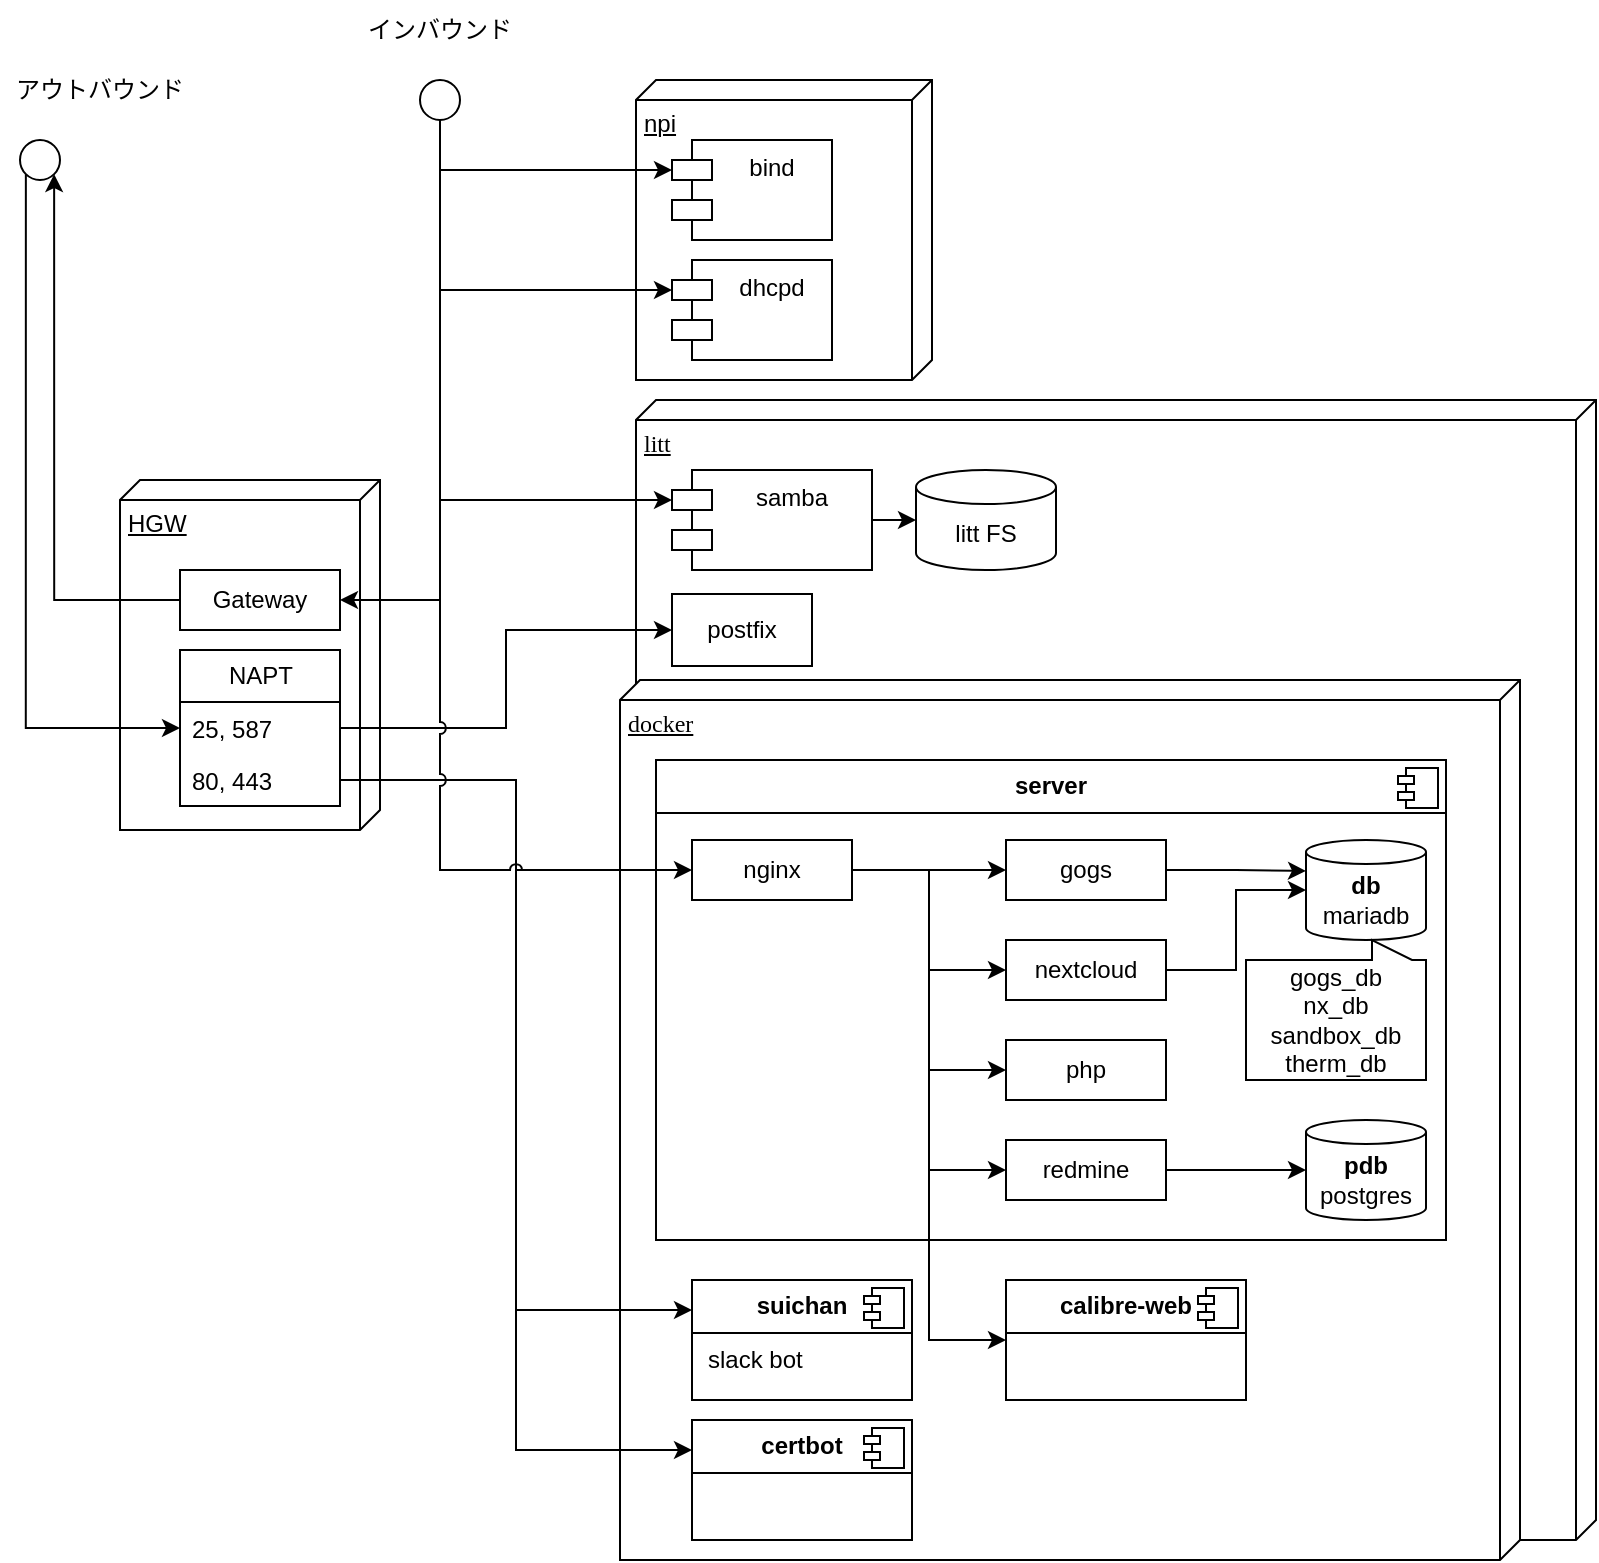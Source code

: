 <mxfile version="24.2.1" type="github" pages="2">
  <diagram name="present" id="5f0bae14-7c28-e335-631c-24af17079c00">
    <mxGraphModel dx="1678" dy="924" grid="1" gridSize="10" guides="1" tooltips="1" connect="1" arrows="1" fold="1" page="1" pageScale="1" pageWidth="1100" pageHeight="850" background="none" math="0" shadow="0">
      <root>
        <mxCell id="0" />
        <mxCell id="1" parent="0" />
        <mxCell id="Elvv_SEZkhkMHb5sNyzq-57" value="HGW" style="verticalAlign=top;align=left;spacingTop=8;spacingLeft=2;spacingRight=12;shape=cube;size=10;direction=south;fontStyle=4;html=1;whiteSpace=wrap;" vertex="1" parent="1">
          <mxGeometry x="80" y="250" width="130" height="175" as="geometry" />
        </mxCell>
        <mxCell id="39150e848f15840c-2" value="litt" style="verticalAlign=top;align=left;spacingTop=8;spacingLeft=2;spacingRight=12;shape=cube;size=10;direction=south;fontStyle=4;html=1;rounded=0;shadow=0;comic=0;labelBackgroundColor=none;strokeWidth=1;fontFamily=Verdana;fontSize=12" parent="1" vertex="1">
          <mxGeometry x="338" y="210" width="480" height="570" as="geometry" />
        </mxCell>
        <mxCell id="39150e848f15840c-3" value="docker" style="verticalAlign=top;align=left;spacingTop=8;spacingLeft=2;spacingRight=12;shape=cube;size=10;direction=south;fontStyle=4;html=1;rounded=0;shadow=0;comic=0;labelBackgroundColor=none;strokeWidth=1;fontFamily=Verdana;fontSize=12" parent="1" vertex="1">
          <mxGeometry x="330" y="350" width="450" height="440" as="geometry" />
        </mxCell>
        <mxCell id="Elvv_SEZkhkMHb5sNyzq-53" style="edgeStyle=orthogonalEdgeStyle;rounded=0;orthogonalLoop=1;jettySize=auto;html=1;exitX=1;exitY=0.5;exitDx=0;exitDy=0;entryX=0;entryY=0.25;entryDx=0;entryDy=0;" edge="1" parent="1" source="Elvv_SEZkhkMHb5sNyzq-60" target="Elvv_SEZkhkMHb5sNyzq-10">
          <mxGeometry relative="1" as="geometry">
            <mxPoint x="270" y="60" as="sourcePoint" />
          </mxGeometry>
        </mxCell>
        <mxCell id="Elvv_SEZkhkMHb5sNyzq-5" value="samba" style="shape=module;align=left;spacingLeft=20;align=center;verticalAlign=top;whiteSpace=wrap;html=1;" vertex="1" parent="1">
          <mxGeometry x="356" y="245" width="100" height="50" as="geometry" />
        </mxCell>
        <mxCell id="Elvv_SEZkhkMHb5sNyzq-10" value="&lt;p style=&quot;margin:0px;margin-top:6px;text-align:center;&quot;&gt;&lt;b&gt;suichan&lt;/b&gt;&lt;/p&gt;&lt;hr size=&quot;1&quot; style=&quot;border-style:solid;&quot;&gt;&lt;p style=&quot;margin:0px;margin-left:8px;&quot;&gt;slack bot&lt;/p&gt;" style="align=left;overflow=fill;html=1;dropTarget=0;whiteSpace=wrap;" vertex="1" parent="1">
          <mxGeometry x="366" y="650" width="110" height="60" as="geometry" />
        </mxCell>
        <mxCell id="Elvv_SEZkhkMHb5sNyzq-11" value="" style="shape=component;jettyWidth=8;jettyHeight=4;" vertex="1" parent="Elvv_SEZkhkMHb5sNyzq-10">
          <mxGeometry x="1" width="20" height="20" relative="1" as="geometry">
            <mxPoint x="-24" y="4" as="offset" />
          </mxGeometry>
        </mxCell>
        <mxCell id="Elvv_SEZkhkMHb5sNyzq-49" value="&lt;p style=&quot;margin:0px;margin-top:6px;text-align:center;&quot;&gt;&lt;b&gt;certbot&lt;/b&gt;&lt;/p&gt;&lt;hr size=&quot;1&quot; style=&quot;border-style:solid;&quot;&gt;&lt;p style=&quot;margin:0px;margin-left:8px;&quot;&gt;&lt;br&gt;&lt;/p&gt;" style="align=left;overflow=fill;html=1;dropTarget=0;whiteSpace=wrap;" vertex="1" parent="1">
          <mxGeometry x="366" y="720" width="110" height="60" as="geometry" />
        </mxCell>
        <mxCell id="Elvv_SEZkhkMHb5sNyzq-50" value="" style="shape=component;jettyWidth=8;jettyHeight=4;" vertex="1" parent="Elvv_SEZkhkMHb5sNyzq-49">
          <mxGeometry x="1" width="20" height="20" relative="1" as="geometry">
            <mxPoint x="-24" y="4" as="offset" />
          </mxGeometry>
        </mxCell>
        <mxCell id="Elvv_SEZkhkMHb5sNyzq-55" value="litt FS" style="shape=cylinder3;whiteSpace=wrap;html=1;boundedLbl=1;backgroundOutline=1;size=8.5;" vertex="1" parent="1">
          <mxGeometry x="478" y="245" width="70" height="50" as="geometry" />
        </mxCell>
        <mxCell id="Elvv_SEZkhkMHb5sNyzq-56" style="edgeStyle=orthogonalEdgeStyle;rounded=0;orthogonalLoop=1;jettySize=auto;html=1;exitX=1;exitY=0.5;exitDx=0;exitDy=0;entryX=0;entryY=0.5;entryDx=0;entryDy=0;entryPerimeter=0;" edge="1" parent="1" source="Elvv_SEZkhkMHb5sNyzq-5" target="Elvv_SEZkhkMHb5sNyzq-55">
          <mxGeometry relative="1" as="geometry" />
        </mxCell>
        <mxCell id="Elvv_SEZkhkMHb5sNyzq-59" value="NAPT" style="swimlane;fontStyle=0;childLayout=stackLayout;horizontal=1;startSize=26;fillColor=none;horizontalStack=0;resizeParent=1;resizeParentMax=0;resizeLast=0;collapsible=1;marginBottom=0;html=1;" vertex="1" parent="1">
          <mxGeometry x="110" y="335" width="80" height="78" as="geometry">
            <mxRectangle x="150" y="335" width="70" height="30" as="alternateBounds" />
          </mxGeometry>
        </mxCell>
        <mxCell id="Elvv_SEZkhkMHb5sNyzq-61" value="25, 587" style="text;strokeColor=none;fillColor=none;align=left;verticalAlign=top;spacingLeft=4;spacingRight=4;overflow=hidden;rotatable=0;points=[[0,0.5],[1,0.5]];portConstraint=eastwest;whiteSpace=wrap;html=1;" vertex="1" parent="Elvv_SEZkhkMHb5sNyzq-59">
          <mxGeometry y="26" width="80" height="26" as="geometry" />
        </mxCell>
        <mxCell id="Elvv_SEZkhkMHb5sNyzq-60" value="80, 443" style="text;strokeColor=none;fillColor=none;align=left;verticalAlign=top;spacingLeft=4;spacingRight=4;overflow=hidden;rotatable=0;points=[[0,0.5],[1,0.5]];portConstraint=eastwest;whiteSpace=wrap;html=1;" vertex="1" parent="Elvv_SEZkhkMHb5sNyzq-59">
          <mxGeometry y="52" width="80" height="26" as="geometry" />
        </mxCell>
        <mxCell id="Elvv_SEZkhkMHb5sNyzq-66" value="postfix" style="html=1;whiteSpace=wrap;" vertex="1" parent="1">
          <mxGeometry x="356" y="307" width="70" height="36" as="geometry" />
        </mxCell>
        <mxCell id="Elvv_SEZkhkMHb5sNyzq-67" style="edgeStyle=orthogonalEdgeStyle;rounded=0;orthogonalLoop=1;jettySize=auto;html=1;exitX=1;exitY=0.5;exitDx=0;exitDy=0;entryX=0;entryY=0.5;entryDx=0;entryDy=0;" edge="1" parent="1" source="Elvv_SEZkhkMHb5sNyzq-61" target="Elvv_SEZkhkMHb5sNyzq-66">
          <mxGeometry relative="1" as="geometry" />
        </mxCell>
        <mxCell id="Elvv_SEZkhkMHb5sNyzq-70" style="edgeStyle=orthogonalEdgeStyle;rounded=0;orthogonalLoop=1;jettySize=auto;html=1;entryX=0;entryY=0.5;entryDx=0;entryDy=0;exitX=0;exitY=1;exitDx=0;exitDy=0;" edge="1" parent="1" source="Elvv_SEZkhkMHb5sNyzq-69" target="Elvv_SEZkhkMHb5sNyzq-61">
          <mxGeometry relative="1" as="geometry">
            <mxPoint x="30" y="100" as="sourcePoint" />
          </mxGeometry>
        </mxCell>
        <mxCell id="Elvv_SEZkhkMHb5sNyzq-69" value="" style="ellipse;whiteSpace=wrap;html=1;aspect=fixed;" vertex="1" parent="1">
          <mxGeometry x="30" y="80" width="20" height="20" as="geometry" />
        </mxCell>
        <mxCell id="Elvv_SEZkhkMHb5sNyzq-71" value="npi" style="verticalAlign=top;align=left;spacingTop=8;spacingLeft=2;spacingRight=12;shape=cube;size=10;direction=south;fontStyle=4;html=1;whiteSpace=wrap;" vertex="1" parent="1">
          <mxGeometry x="338" y="50" width="148" height="150" as="geometry" />
        </mxCell>
        <mxCell id="Elvv_SEZkhkMHb5sNyzq-72" value="bind" style="shape=module;align=left;spacingLeft=20;align=center;verticalAlign=top;whiteSpace=wrap;html=1;" vertex="1" parent="1">
          <mxGeometry x="356" y="80" width="80" height="50" as="geometry" />
        </mxCell>
        <mxCell id="Elvv_SEZkhkMHb5sNyzq-73" value="dhcpd" style="shape=module;align=left;spacingLeft=20;align=center;verticalAlign=top;whiteSpace=wrap;html=1;" vertex="1" parent="1">
          <mxGeometry x="356" y="140" width="80" height="50" as="geometry" />
        </mxCell>
        <mxCell id="Elvv_SEZkhkMHb5sNyzq-76" value="アウトバウンド" style="text;html=1;align=center;verticalAlign=middle;whiteSpace=wrap;rounded=0;" vertex="1" parent="1">
          <mxGeometry x="20" y="40" width="100" height="30" as="geometry" />
        </mxCell>
        <mxCell id="Elvv_SEZkhkMHb5sNyzq-77" value="インバウンド" style="text;html=1;align=center;verticalAlign=middle;whiteSpace=wrap;rounded=0;" vertex="1" parent="1">
          <mxGeometry x="190" y="10" width="100" height="30" as="geometry" />
        </mxCell>
        <mxCell id="Elvv_SEZkhkMHb5sNyzq-89" style="edgeStyle=orthogonalEdgeStyle;rounded=0;orthogonalLoop=1;jettySize=auto;html=1;exitX=0.5;exitY=1;exitDx=0;exitDy=0;entryX=0;entryY=0.5;entryDx=0;entryDy=0;jumpStyle=arc;" edge="1" parent="1" source="Elvv_SEZkhkMHb5sNyzq-78" target="Elvv_SEZkhkMHb5sNyzq-19">
          <mxGeometry relative="1" as="geometry" />
        </mxCell>
        <mxCell id="Elvv_SEZkhkMHb5sNyzq-91" style="edgeStyle=orthogonalEdgeStyle;rounded=0;orthogonalLoop=1;jettySize=auto;html=1;exitX=0.5;exitY=1;exitDx=0;exitDy=0;entryX=1;entryY=0.5;entryDx=0;entryDy=0;" edge="1" parent="1" source="Elvv_SEZkhkMHb5sNyzq-78" target="Elvv_SEZkhkMHb5sNyzq-90">
          <mxGeometry relative="1" as="geometry" />
        </mxCell>
        <mxCell id="Elvv_SEZkhkMHb5sNyzq-78" value="" style="ellipse;whiteSpace=wrap;html=1;aspect=fixed;" vertex="1" parent="1">
          <mxGeometry x="230" y="50" width="20" height="20" as="geometry" />
        </mxCell>
        <mxCell id="Elvv_SEZkhkMHb5sNyzq-79" style="edgeStyle=orthogonalEdgeStyle;rounded=0;orthogonalLoop=1;jettySize=auto;html=1;exitX=0.5;exitY=1;exitDx=0;exitDy=0;entryX=0;entryY=0;entryDx=0;entryDy=15;entryPerimeter=0;" edge="1" parent="1" source="Elvv_SEZkhkMHb5sNyzq-78" target="Elvv_SEZkhkMHb5sNyzq-72">
          <mxGeometry relative="1" as="geometry" />
        </mxCell>
        <mxCell id="Elvv_SEZkhkMHb5sNyzq-80" style="edgeStyle=orthogonalEdgeStyle;rounded=0;orthogonalLoop=1;jettySize=auto;html=1;exitX=0.5;exitY=1;exitDx=0;exitDy=0;entryX=0;entryY=0;entryDx=0;entryDy=15;entryPerimeter=0;" edge="1" parent="1" source="Elvv_SEZkhkMHb5sNyzq-78" target="Elvv_SEZkhkMHb5sNyzq-73">
          <mxGeometry relative="1" as="geometry" />
        </mxCell>
        <mxCell id="Elvv_SEZkhkMHb5sNyzq-86" style="edgeStyle=orthogonalEdgeStyle;rounded=0;orthogonalLoop=1;jettySize=auto;html=1;exitX=0.5;exitY=1;exitDx=0;exitDy=0;entryX=0;entryY=0;entryDx=0;entryDy=15;entryPerimeter=0;" edge="1" parent="1" source="Elvv_SEZkhkMHb5sNyzq-78" target="Elvv_SEZkhkMHb5sNyzq-5">
          <mxGeometry relative="1" as="geometry" />
        </mxCell>
        <mxCell id="Elvv_SEZkhkMHb5sNyzq-34" value="&lt;p style=&quot;margin:0px;margin-top:6px;text-align:center;&quot;&gt;&lt;b&gt;server&lt;/b&gt;&lt;/p&gt;&lt;hr size=&quot;1&quot; style=&quot;border-style:solid;&quot;&gt;&lt;p style=&quot;margin:0px;margin-left:8px;&quot;&gt;&lt;br&gt;&lt;/p&gt;" style="align=left;overflow=fill;html=1;dropTarget=0;whiteSpace=wrap;container=1;recursiveResize=0;" vertex="1" parent="1">
          <mxGeometry x="348" y="390" width="395" height="240" as="geometry" />
        </mxCell>
        <mxCell id="Elvv_SEZkhkMHb5sNyzq-35" value="" style="shape=component;jettyWidth=8;jettyHeight=4;" vertex="1" parent="Elvv_SEZkhkMHb5sNyzq-34">
          <mxGeometry x="1" width="20" height="20" relative="1" as="geometry">
            <mxPoint x="-24" y="4" as="offset" />
          </mxGeometry>
        </mxCell>
        <mxCell id="Elvv_SEZkhkMHb5sNyzq-15" value="&lt;b&gt;db&lt;/b&gt;&lt;div&gt;mariadb&lt;/div&gt;" style="shape=cylinder3;whiteSpace=wrap;html=1;boundedLbl=1;backgroundOutline=1;size=6;" vertex="1" parent="1">
          <mxGeometry x="673" y="430" width="60" height="50" as="geometry" />
        </mxCell>
        <mxCell id="Elvv_SEZkhkMHb5sNyzq-17" value="&lt;b&gt;pdb&lt;/b&gt;&lt;div&gt;postgres&lt;/div&gt;" style="shape=cylinder3;whiteSpace=wrap;html=1;boundedLbl=1;backgroundOutline=1;size=6;" vertex="1" parent="1">
          <mxGeometry x="673" y="570" width="60" height="50" as="geometry" />
        </mxCell>
        <mxCell id="Elvv_SEZkhkMHb5sNyzq-26" style="edgeStyle=orthogonalEdgeStyle;rounded=0;orthogonalLoop=1;jettySize=auto;html=1;exitX=1;exitY=0.5;exitDx=0;exitDy=0;entryX=0;entryY=0.5;entryDx=0;entryDy=0;" edge="1" parent="1" source="Elvv_SEZkhkMHb5sNyzq-19" target="Elvv_SEZkhkMHb5sNyzq-20">
          <mxGeometry relative="1" as="geometry" />
        </mxCell>
        <mxCell id="Elvv_SEZkhkMHb5sNyzq-27" style="edgeStyle=orthogonalEdgeStyle;rounded=0;orthogonalLoop=1;jettySize=auto;html=1;exitX=1;exitY=0.5;exitDx=0;exitDy=0;entryX=0;entryY=0.5;entryDx=0;entryDy=0;" edge="1" parent="1" source="Elvv_SEZkhkMHb5sNyzq-19" target="Elvv_SEZkhkMHb5sNyzq-23">
          <mxGeometry relative="1" as="geometry" />
        </mxCell>
        <mxCell id="Elvv_SEZkhkMHb5sNyzq-31" style="edgeStyle=orthogonalEdgeStyle;rounded=0;orthogonalLoop=1;jettySize=auto;html=1;exitX=1;exitY=0.5;exitDx=0;exitDy=0;entryX=0;entryY=0.5;entryDx=0;entryDy=0;" edge="1" parent="1" source="Elvv_SEZkhkMHb5sNyzq-19" target="Elvv_SEZkhkMHb5sNyzq-28">
          <mxGeometry relative="1" as="geometry" />
        </mxCell>
        <mxCell id="Elvv_SEZkhkMHb5sNyzq-32" style="edgeStyle=orthogonalEdgeStyle;rounded=0;orthogonalLoop=1;jettySize=auto;html=1;exitX=1;exitY=0.5;exitDx=0;exitDy=0;entryX=0;entryY=0.5;entryDx=0;entryDy=0;" edge="1" parent="1" source="Elvv_SEZkhkMHb5sNyzq-19" target="Elvv_SEZkhkMHb5sNyzq-29">
          <mxGeometry relative="1" as="geometry" />
        </mxCell>
        <mxCell id="Elvv_SEZkhkMHb5sNyzq-19" value="nginx" style="html=1;whiteSpace=wrap;" vertex="1" parent="1">
          <mxGeometry x="366" y="430" width="80" height="30" as="geometry" />
        </mxCell>
        <mxCell id="Elvv_SEZkhkMHb5sNyzq-22" style="edgeStyle=orthogonalEdgeStyle;rounded=0;orthogonalLoop=1;jettySize=auto;html=1;exitX=1;exitY=0.5;exitDx=0;exitDy=0;entryX=0;entryY=0;entryDx=0;entryDy=15.5;entryPerimeter=0;" edge="1" parent="1" source="Elvv_SEZkhkMHb5sNyzq-20" target="Elvv_SEZkhkMHb5sNyzq-15">
          <mxGeometry relative="1" as="geometry" />
        </mxCell>
        <mxCell id="Elvv_SEZkhkMHb5sNyzq-24" style="edgeStyle=orthogonalEdgeStyle;rounded=0;orthogonalLoop=1;jettySize=auto;html=1;exitX=1;exitY=0.5;exitDx=0;exitDy=0;entryX=0;entryY=0.5;entryDx=0;entryDy=0;entryPerimeter=0;" edge="1" parent="1" source="Elvv_SEZkhkMHb5sNyzq-23" target="Elvv_SEZkhkMHb5sNyzq-15">
          <mxGeometry relative="1" as="geometry" />
        </mxCell>
        <mxCell id="Elvv_SEZkhkMHb5sNyzq-25" value="&lt;span style=&quot;text-wrap: nowrap;&quot;&gt;gogs_db&lt;/span&gt;&lt;div style=&quot;text-wrap: nowrap;&quot;&gt;nx_db&lt;/div&gt;&lt;div style=&quot;text-wrap: nowrap;&quot;&gt;sandbox_db&lt;/div&gt;&lt;div style=&quot;text-wrap: nowrap;&quot;&gt;therm_db&lt;/div&gt;" style="shape=callout;whiteSpace=wrap;html=1;perimeter=calloutPerimeter;position2=0.7;size=10;position=0.7;base=20;rotation=0;container=0;flipV=1;" vertex="1" parent="1">
          <mxGeometry x="643" y="480" width="90" height="70" as="geometry" />
        </mxCell>
        <mxCell id="Elvv_SEZkhkMHb5sNyzq-30" style="edgeStyle=orthogonalEdgeStyle;rounded=0;orthogonalLoop=1;jettySize=auto;html=1;exitX=1;exitY=0.5;exitDx=0;exitDy=0;entryX=0;entryY=0.5;entryDx=0;entryDy=0;entryPerimeter=0;" edge="1" parent="1" source="Elvv_SEZkhkMHb5sNyzq-29" target="Elvv_SEZkhkMHb5sNyzq-17">
          <mxGeometry relative="1" as="geometry" />
        </mxCell>
        <mxCell id="Elvv_SEZkhkMHb5sNyzq-20" value="gogs" style="html=1;whiteSpace=wrap;" vertex="1" parent="1">
          <mxGeometry x="523" y="430" width="80" height="30" as="geometry" />
        </mxCell>
        <mxCell id="Elvv_SEZkhkMHb5sNyzq-23" value="nextcloud" style="html=1;whiteSpace=wrap;" vertex="1" parent="1">
          <mxGeometry x="523" y="480" width="80" height="30" as="geometry" />
        </mxCell>
        <mxCell id="Elvv_SEZkhkMHb5sNyzq-28" value="php" style="html=1;whiteSpace=wrap;" vertex="1" parent="1">
          <mxGeometry x="523" y="530" width="80" height="30" as="geometry" />
        </mxCell>
        <mxCell id="Elvv_SEZkhkMHb5sNyzq-29" value="redmine" style="html=1;whiteSpace=wrap;" vertex="1" parent="1">
          <mxGeometry x="523" y="580" width="80" height="30" as="geometry" />
        </mxCell>
        <mxCell id="Elvv_SEZkhkMHb5sNyzq-46" value="&lt;p style=&quot;margin:0px;margin-top:6px;text-align:center;&quot;&gt;&lt;b&gt;calibre-web&lt;/b&gt;&lt;/p&gt;&lt;hr size=&quot;1&quot; style=&quot;border-style:solid;&quot;&gt;&lt;p style=&quot;margin:0px;margin-left:8px;&quot;&gt;&lt;br&gt;&lt;/p&gt;" style="align=left;overflow=fill;html=1;dropTarget=0;whiteSpace=wrap;" vertex="1" parent="1">
          <mxGeometry x="523" y="650" width="120" height="60" as="geometry" />
        </mxCell>
        <mxCell id="Elvv_SEZkhkMHb5sNyzq-47" value="" style="shape=component;jettyWidth=8;jettyHeight=4;" vertex="1" parent="Elvv_SEZkhkMHb5sNyzq-46">
          <mxGeometry x="1" width="20" height="20" relative="1" as="geometry">
            <mxPoint x="-24" y="4" as="offset" />
          </mxGeometry>
        </mxCell>
        <mxCell id="Elvv_SEZkhkMHb5sNyzq-48" style="edgeStyle=orthogonalEdgeStyle;rounded=0;orthogonalLoop=1;jettySize=auto;html=1;exitX=1;exitY=0.5;exitDx=0;exitDy=0;entryX=0;entryY=0.5;entryDx=0;entryDy=0;" edge="1" parent="1" source="Elvv_SEZkhkMHb5sNyzq-19" target="Elvv_SEZkhkMHb5sNyzq-46">
          <mxGeometry relative="1" as="geometry" />
        </mxCell>
        <mxCell id="Elvv_SEZkhkMHb5sNyzq-87" style="edgeStyle=orthogonalEdgeStyle;rounded=0;orthogonalLoop=1;jettySize=auto;html=1;exitX=1;exitY=0.5;exitDx=0;exitDy=0;entryX=0;entryY=0.5;entryDx=0;entryDy=0;" edge="1" parent="1" source="Elvv_SEZkhkMHb5sNyzq-60" target="Elvv_SEZkhkMHb5sNyzq-19">
          <mxGeometry relative="1" as="geometry" />
        </mxCell>
        <mxCell id="Elvv_SEZkhkMHb5sNyzq-88" style="edgeStyle=orthogonalEdgeStyle;rounded=0;orthogonalLoop=1;jettySize=auto;html=1;exitX=1;exitY=0.5;exitDx=0;exitDy=0;entryX=0;entryY=0.25;entryDx=0;entryDy=0;" edge="1" parent="1" source="Elvv_SEZkhkMHb5sNyzq-60" target="Elvv_SEZkhkMHb5sNyzq-49">
          <mxGeometry relative="1" as="geometry" />
        </mxCell>
        <mxCell id="Elvv_SEZkhkMHb5sNyzq-93" style="edgeStyle=orthogonalEdgeStyle;rounded=0;orthogonalLoop=1;jettySize=auto;html=1;exitX=0;exitY=0.5;exitDx=0;exitDy=0;entryX=1;entryY=1;entryDx=0;entryDy=0;" edge="1" parent="1" source="Elvv_SEZkhkMHb5sNyzq-90" target="Elvv_SEZkhkMHb5sNyzq-69">
          <mxGeometry relative="1" as="geometry" />
        </mxCell>
        <mxCell id="Elvv_SEZkhkMHb5sNyzq-90" value="Gateway" style="html=1;whiteSpace=wrap;" vertex="1" parent="1">
          <mxGeometry x="110" y="295" width="80" height="30" as="geometry" />
        </mxCell>
      </root>
    </mxGraphModel>
  </diagram>
  <diagram name="wip" id="EKb17ch_3wF2m9Z0yILm">
    <mxGraphModel dx="1426" dy="785" grid="1" gridSize="10" guides="1" tooltips="1" connect="1" arrows="1" fold="1" page="1" pageScale="1" pageWidth="1100" pageHeight="850" background="none" math="0" shadow="0">
      <root>
        <mxCell id="rSMPZXpdxrBgFNrbnt9a-0" />
        <mxCell id="rSMPZXpdxrBgFNrbnt9a-1" parent="rSMPZXpdxrBgFNrbnt9a-0" />
        <mxCell id="rSMPZXpdxrBgFNrbnt9a-2" value="HGW" style="verticalAlign=top;align=left;spacingTop=8;spacingLeft=2;spacingRight=12;shape=cube;size=10;direction=south;fontStyle=4;html=1;whiteSpace=wrap;" vertex="1" parent="rSMPZXpdxrBgFNrbnt9a-1">
          <mxGeometry x="80" y="250" width="130" height="175" as="geometry" />
        </mxCell>
        <mxCell id="rSMPZXpdxrBgFNrbnt9a-3" value="litt" style="verticalAlign=top;align=left;spacingTop=8;spacingLeft=2;spacingRight=12;shape=cube;size=10;direction=south;fontStyle=4;html=1;rounded=0;shadow=0;comic=0;labelBackgroundColor=none;strokeWidth=1;fontFamily=Verdana;fontSize=12" vertex="1" parent="rSMPZXpdxrBgFNrbnt9a-1">
          <mxGeometry x="338" y="210" width="480" height="570" as="geometry" />
        </mxCell>
        <mxCell id="rSMPZXpdxrBgFNrbnt9a-4" value="docker" style="verticalAlign=top;align=left;spacingTop=8;spacingLeft=2;spacingRight=12;shape=cube;size=10;direction=south;fontStyle=4;html=1;rounded=0;shadow=0;comic=0;labelBackgroundColor=none;strokeWidth=1;fontFamily=Verdana;fontSize=12" vertex="1" parent="rSMPZXpdxrBgFNrbnt9a-1">
          <mxGeometry x="330" y="350" width="450" height="440" as="geometry" />
        </mxCell>
        <mxCell id="rSMPZXpdxrBgFNrbnt9a-5" style="edgeStyle=orthogonalEdgeStyle;rounded=0;orthogonalLoop=1;jettySize=auto;html=1;exitX=1;exitY=0.5;exitDx=0;exitDy=0;entryX=0;entryY=0.25;entryDx=0;entryDy=0;" edge="1" parent="rSMPZXpdxrBgFNrbnt9a-1" source="rSMPZXpdxrBgFNrbnt9a-15" target="rSMPZXpdxrBgFNrbnt9a-7">
          <mxGeometry relative="1" as="geometry">
            <mxPoint x="270" y="60" as="sourcePoint" />
          </mxGeometry>
        </mxCell>
        <mxCell id="rSMPZXpdxrBgFNrbnt9a-6" value="samba" style="shape=module;align=left;spacingLeft=20;align=center;verticalAlign=top;whiteSpace=wrap;html=1;" vertex="1" parent="rSMPZXpdxrBgFNrbnt9a-1">
          <mxGeometry x="356" y="245" width="100" height="50" as="geometry" />
        </mxCell>
        <mxCell id="rSMPZXpdxrBgFNrbnt9a-7" value="&lt;p style=&quot;margin:0px;margin-top:6px;text-align:center;&quot;&gt;&lt;b&gt;suichan&lt;/b&gt;&lt;/p&gt;&lt;hr size=&quot;1&quot; style=&quot;border-style:solid;&quot;&gt;&lt;p style=&quot;margin:0px;margin-left:8px;&quot;&gt;slack bot&lt;/p&gt;" style="align=left;overflow=fill;html=1;dropTarget=0;whiteSpace=wrap;" vertex="1" parent="rSMPZXpdxrBgFNrbnt9a-1">
          <mxGeometry x="366" y="650" width="110" height="60" as="geometry" />
        </mxCell>
        <mxCell id="rSMPZXpdxrBgFNrbnt9a-8" value="" style="shape=component;jettyWidth=8;jettyHeight=4;" vertex="1" parent="rSMPZXpdxrBgFNrbnt9a-7">
          <mxGeometry x="1" width="20" height="20" relative="1" as="geometry">
            <mxPoint x="-24" y="4" as="offset" />
          </mxGeometry>
        </mxCell>
        <mxCell id="rSMPZXpdxrBgFNrbnt9a-9" value="&lt;p style=&quot;margin:0px;margin-top:6px;text-align:center;&quot;&gt;&lt;b&gt;certbot&lt;/b&gt;&lt;/p&gt;&lt;hr size=&quot;1&quot; style=&quot;border-style:solid;&quot;&gt;&lt;p style=&quot;margin:0px;margin-left:8px;&quot;&gt;&lt;br&gt;&lt;/p&gt;" style="align=left;overflow=fill;html=1;dropTarget=0;whiteSpace=wrap;" vertex="1" parent="rSMPZXpdxrBgFNrbnt9a-1">
          <mxGeometry x="366" y="720" width="110" height="60" as="geometry" />
        </mxCell>
        <mxCell id="rSMPZXpdxrBgFNrbnt9a-10" value="" style="shape=component;jettyWidth=8;jettyHeight=4;" vertex="1" parent="rSMPZXpdxrBgFNrbnt9a-9">
          <mxGeometry x="1" width="20" height="20" relative="1" as="geometry">
            <mxPoint x="-24" y="4" as="offset" />
          </mxGeometry>
        </mxCell>
        <mxCell id="rSMPZXpdxrBgFNrbnt9a-11" value="litt FS" style="shape=cylinder3;whiteSpace=wrap;html=1;boundedLbl=1;backgroundOutline=1;size=8.5;" vertex="1" parent="rSMPZXpdxrBgFNrbnt9a-1">
          <mxGeometry x="478" y="245" width="70" height="50" as="geometry" />
        </mxCell>
        <mxCell id="rSMPZXpdxrBgFNrbnt9a-12" style="edgeStyle=orthogonalEdgeStyle;rounded=0;orthogonalLoop=1;jettySize=auto;html=1;exitX=1;exitY=0.5;exitDx=0;exitDy=0;entryX=0;entryY=0.5;entryDx=0;entryDy=0;entryPerimeter=0;" edge="1" parent="rSMPZXpdxrBgFNrbnt9a-1" source="rSMPZXpdxrBgFNrbnt9a-6" target="rSMPZXpdxrBgFNrbnt9a-11">
          <mxGeometry relative="1" as="geometry" />
        </mxCell>
        <mxCell id="rSMPZXpdxrBgFNrbnt9a-13" value="NAPT" style="swimlane;fontStyle=0;childLayout=stackLayout;horizontal=1;startSize=26;fillColor=none;horizontalStack=0;resizeParent=1;resizeParentMax=0;resizeLast=0;collapsible=1;marginBottom=0;html=1;" vertex="1" parent="rSMPZXpdxrBgFNrbnt9a-1">
          <mxGeometry x="110" y="335" width="80" height="78" as="geometry">
            <mxRectangle x="150" y="335" width="70" height="30" as="alternateBounds" />
          </mxGeometry>
        </mxCell>
        <mxCell id="rSMPZXpdxrBgFNrbnt9a-14" value="25, 587" style="text;strokeColor=none;fillColor=none;align=left;verticalAlign=top;spacingLeft=4;spacingRight=4;overflow=hidden;rotatable=0;points=[[0,0.5],[1,0.5]];portConstraint=eastwest;whiteSpace=wrap;html=1;" vertex="1" parent="rSMPZXpdxrBgFNrbnt9a-13">
          <mxGeometry y="26" width="80" height="26" as="geometry" />
        </mxCell>
        <mxCell id="rSMPZXpdxrBgFNrbnt9a-15" value="80, 443" style="text;strokeColor=none;fillColor=none;align=left;verticalAlign=top;spacingLeft=4;spacingRight=4;overflow=hidden;rotatable=0;points=[[0,0.5],[1,0.5]];portConstraint=eastwest;whiteSpace=wrap;html=1;" vertex="1" parent="rSMPZXpdxrBgFNrbnt9a-13">
          <mxGeometry y="52" width="80" height="26" as="geometry" />
        </mxCell>
        <mxCell id="rSMPZXpdxrBgFNrbnt9a-16" value="postfix" style="html=1;whiteSpace=wrap;" vertex="1" parent="rSMPZXpdxrBgFNrbnt9a-1">
          <mxGeometry x="356" y="307" width="70" height="36" as="geometry" />
        </mxCell>
        <mxCell id="rSMPZXpdxrBgFNrbnt9a-17" style="edgeStyle=orthogonalEdgeStyle;rounded=0;orthogonalLoop=1;jettySize=auto;html=1;exitX=1;exitY=0.5;exitDx=0;exitDy=0;entryX=0;entryY=0.5;entryDx=0;entryDy=0;" edge="1" parent="rSMPZXpdxrBgFNrbnt9a-1" source="rSMPZXpdxrBgFNrbnt9a-14" target="rSMPZXpdxrBgFNrbnt9a-16">
          <mxGeometry relative="1" as="geometry" />
        </mxCell>
        <mxCell id="rSMPZXpdxrBgFNrbnt9a-18" style="edgeStyle=orthogonalEdgeStyle;rounded=0;orthogonalLoop=1;jettySize=auto;html=1;entryX=0;entryY=0.5;entryDx=0;entryDy=0;exitX=0;exitY=1;exitDx=0;exitDy=0;" edge="1" parent="rSMPZXpdxrBgFNrbnt9a-1" source="rSMPZXpdxrBgFNrbnt9a-19" target="rSMPZXpdxrBgFNrbnt9a-14">
          <mxGeometry relative="1" as="geometry">
            <mxPoint x="30" y="100" as="sourcePoint" />
          </mxGeometry>
        </mxCell>
        <mxCell id="rSMPZXpdxrBgFNrbnt9a-19" value="" style="ellipse;whiteSpace=wrap;html=1;aspect=fixed;" vertex="1" parent="rSMPZXpdxrBgFNrbnt9a-1">
          <mxGeometry x="30" y="80" width="20" height="20" as="geometry" />
        </mxCell>
        <mxCell id="rSMPZXpdxrBgFNrbnt9a-20" value="npi" style="verticalAlign=top;align=left;spacingTop=8;spacingLeft=2;spacingRight=12;shape=cube;size=10;direction=south;fontStyle=4;html=1;whiteSpace=wrap;" vertex="1" parent="rSMPZXpdxrBgFNrbnt9a-1">
          <mxGeometry x="338" y="50" width="148" height="150" as="geometry" />
        </mxCell>
        <mxCell id="rSMPZXpdxrBgFNrbnt9a-21" value="bind" style="shape=module;align=left;spacingLeft=20;align=center;verticalAlign=top;whiteSpace=wrap;html=1;" vertex="1" parent="rSMPZXpdxrBgFNrbnt9a-1">
          <mxGeometry x="356" y="80" width="80" height="50" as="geometry" />
        </mxCell>
        <mxCell id="rSMPZXpdxrBgFNrbnt9a-22" value="dhcpd" style="shape=module;align=left;spacingLeft=20;align=center;verticalAlign=top;whiteSpace=wrap;html=1;" vertex="1" parent="rSMPZXpdxrBgFNrbnt9a-1">
          <mxGeometry x="356" y="140" width="80" height="50" as="geometry" />
        </mxCell>
        <mxCell id="rSMPZXpdxrBgFNrbnt9a-23" value="アウトバウンド" style="text;html=1;align=center;verticalAlign=middle;whiteSpace=wrap;rounded=0;" vertex="1" parent="rSMPZXpdxrBgFNrbnt9a-1">
          <mxGeometry x="20" y="40" width="100" height="30" as="geometry" />
        </mxCell>
        <mxCell id="rSMPZXpdxrBgFNrbnt9a-24" value="インバウンド" style="text;html=1;align=center;verticalAlign=middle;whiteSpace=wrap;rounded=0;" vertex="1" parent="rSMPZXpdxrBgFNrbnt9a-1">
          <mxGeometry x="190" y="10" width="100" height="30" as="geometry" />
        </mxCell>
        <mxCell id="rSMPZXpdxrBgFNrbnt9a-25" style="edgeStyle=orthogonalEdgeStyle;rounded=0;orthogonalLoop=1;jettySize=auto;html=1;exitX=0.5;exitY=1;exitDx=0;exitDy=0;entryX=0;entryY=0.5;entryDx=0;entryDy=0;jumpStyle=arc;" edge="1" parent="rSMPZXpdxrBgFNrbnt9a-1" source="rSMPZXpdxrBgFNrbnt9a-27" target="rSMPZXpdxrBgFNrbnt9a-39">
          <mxGeometry relative="1" as="geometry" />
        </mxCell>
        <mxCell id="rSMPZXpdxrBgFNrbnt9a-26" style="edgeStyle=orthogonalEdgeStyle;rounded=0;orthogonalLoop=1;jettySize=auto;html=1;exitX=0.5;exitY=1;exitDx=0;exitDy=0;entryX=1;entryY=0.5;entryDx=0;entryDy=0;" edge="1" parent="rSMPZXpdxrBgFNrbnt9a-1" source="rSMPZXpdxrBgFNrbnt9a-27" target="rSMPZXpdxrBgFNrbnt9a-54">
          <mxGeometry relative="1" as="geometry" />
        </mxCell>
        <mxCell id="rSMPZXpdxrBgFNrbnt9a-27" value="" style="ellipse;whiteSpace=wrap;html=1;aspect=fixed;" vertex="1" parent="rSMPZXpdxrBgFNrbnt9a-1">
          <mxGeometry x="230" y="50" width="20" height="20" as="geometry" />
        </mxCell>
        <mxCell id="rSMPZXpdxrBgFNrbnt9a-28" style="edgeStyle=orthogonalEdgeStyle;rounded=0;orthogonalLoop=1;jettySize=auto;html=1;exitX=0.5;exitY=1;exitDx=0;exitDy=0;entryX=0;entryY=0;entryDx=0;entryDy=15;entryPerimeter=0;" edge="1" parent="rSMPZXpdxrBgFNrbnt9a-1" source="rSMPZXpdxrBgFNrbnt9a-27" target="rSMPZXpdxrBgFNrbnt9a-21">
          <mxGeometry relative="1" as="geometry" />
        </mxCell>
        <mxCell id="rSMPZXpdxrBgFNrbnt9a-29" style="edgeStyle=orthogonalEdgeStyle;rounded=0;orthogonalLoop=1;jettySize=auto;html=1;exitX=0.5;exitY=1;exitDx=0;exitDy=0;entryX=0;entryY=0;entryDx=0;entryDy=15;entryPerimeter=0;" edge="1" parent="rSMPZXpdxrBgFNrbnt9a-1" source="rSMPZXpdxrBgFNrbnt9a-27" target="rSMPZXpdxrBgFNrbnt9a-22">
          <mxGeometry relative="1" as="geometry" />
        </mxCell>
        <mxCell id="rSMPZXpdxrBgFNrbnt9a-30" style="edgeStyle=orthogonalEdgeStyle;rounded=0;orthogonalLoop=1;jettySize=auto;html=1;exitX=0.5;exitY=1;exitDx=0;exitDy=0;entryX=0;entryY=0;entryDx=0;entryDy=15;entryPerimeter=0;" edge="1" parent="rSMPZXpdxrBgFNrbnt9a-1" source="rSMPZXpdxrBgFNrbnt9a-27" target="rSMPZXpdxrBgFNrbnt9a-6">
          <mxGeometry relative="1" as="geometry" />
        </mxCell>
        <mxCell id="rSMPZXpdxrBgFNrbnt9a-31" value="&lt;p style=&quot;margin:0px;margin-top:6px;text-align:center;&quot;&gt;&lt;b&gt;server&lt;/b&gt;&lt;/p&gt;&lt;hr size=&quot;1&quot; style=&quot;border-style:solid;&quot;&gt;&lt;p style=&quot;margin:0px;margin-left:8px;&quot;&gt;&lt;br&gt;&lt;/p&gt;" style="align=left;overflow=fill;html=1;dropTarget=0;whiteSpace=wrap;container=1;recursiveResize=0;" vertex="1" parent="rSMPZXpdxrBgFNrbnt9a-1">
          <mxGeometry x="348" y="390" width="395" height="240" as="geometry" />
        </mxCell>
        <mxCell id="rSMPZXpdxrBgFNrbnt9a-32" value="" style="shape=component;jettyWidth=8;jettyHeight=4;" vertex="1" parent="rSMPZXpdxrBgFNrbnt9a-31">
          <mxGeometry x="1" width="20" height="20" relative="1" as="geometry">
            <mxPoint x="-24" y="4" as="offset" />
          </mxGeometry>
        </mxCell>
        <mxCell id="rSMPZXpdxrBgFNrbnt9a-33" value="&lt;b&gt;db&lt;/b&gt;&lt;div&gt;mariadb&lt;/div&gt;" style="shape=cylinder3;whiteSpace=wrap;html=1;boundedLbl=1;backgroundOutline=1;size=6;" vertex="1" parent="rSMPZXpdxrBgFNrbnt9a-1">
          <mxGeometry x="673" y="430" width="60" height="50" as="geometry" />
        </mxCell>
        <mxCell id="rSMPZXpdxrBgFNrbnt9a-34" value="&lt;b&gt;pdb&lt;/b&gt;&lt;div&gt;postgres&lt;/div&gt;" style="shape=cylinder3;whiteSpace=wrap;html=1;boundedLbl=1;backgroundOutline=1;size=6;" vertex="1" parent="rSMPZXpdxrBgFNrbnt9a-1">
          <mxGeometry x="673" y="570" width="60" height="50" as="geometry" />
        </mxCell>
        <mxCell id="rSMPZXpdxrBgFNrbnt9a-35" style="edgeStyle=orthogonalEdgeStyle;rounded=0;orthogonalLoop=1;jettySize=auto;html=1;exitX=1;exitY=0.5;exitDx=0;exitDy=0;entryX=0;entryY=0.5;entryDx=0;entryDy=0;" edge="1" parent="rSMPZXpdxrBgFNrbnt9a-1" source="rSMPZXpdxrBgFNrbnt9a-39" target="rSMPZXpdxrBgFNrbnt9a-44">
          <mxGeometry relative="1" as="geometry" />
        </mxCell>
        <mxCell id="rSMPZXpdxrBgFNrbnt9a-36" style="edgeStyle=orthogonalEdgeStyle;rounded=0;orthogonalLoop=1;jettySize=auto;html=1;exitX=1;exitY=0.5;exitDx=0;exitDy=0;entryX=0;entryY=0.5;entryDx=0;entryDy=0;" edge="1" parent="rSMPZXpdxrBgFNrbnt9a-1" source="rSMPZXpdxrBgFNrbnt9a-39" target="rSMPZXpdxrBgFNrbnt9a-45">
          <mxGeometry relative="1" as="geometry" />
        </mxCell>
        <mxCell id="rSMPZXpdxrBgFNrbnt9a-37" style="edgeStyle=orthogonalEdgeStyle;rounded=0;orthogonalLoop=1;jettySize=auto;html=1;exitX=1;exitY=0.5;exitDx=0;exitDy=0;entryX=0;entryY=0.5;entryDx=0;entryDy=0;" edge="1" parent="rSMPZXpdxrBgFNrbnt9a-1" source="rSMPZXpdxrBgFNrbnt9a-39" target="rSMPZXpdxrBgFNrbnt9a-46">
          <mxGeometry relative="1" as="geometry" />
        </mxCell>
        <mxCell id="rSMPZXpdxrBgFNrbnt9a-38" style="edgeStyle=orthogonalEdgeStyle;rounded=0;orthogonalLoop=1;jettySize=auto;html=1;exitX=1;exitY=0.5;exitDx=0;exitDy=0;entryX=0;entryY=0.5;entryDx=0;entryDy=0;" edge="1" parent="rSMPZXpdxrBgFNrbnt9a-1" source="rSMPZXpdxrBgFNrbnt9a-39" target="rSMPZXpdxrBgFNrbnt9a-47">
          <mxGeometry relative="1" as="geometry" />
        </mxCell>
        <mxCell id="rSMPZXpdxrBgFNrbnt9a-39" value="nginx" style="html=1;whiteSpace=wrap;" vertex="1" parent="rSMPZXpdxrBgFNrbnt9a-1">
          <mxGeometry x="366" y="430" width="80" height="30" as="geometry" />
        </mxCell>
        <mxCell id="rSMPZXpdxrBgFNrbnt9a-40" style="edgeStyle=orthogonalEdgeStyle;rounded=0;orthogonalLoop=1;jettySize=auto;html=1;exitX=1;exitY=0.5;exitDx=0;exitDy=0;entryX=0;entryY=0;entryDx=0;entryDy=15.5;entryPerimeter=0;" edge="1" parent="rSMPZXpdxrBgFNrbnt9a-1" source="rSMPZXpdxrBgFNrbnt9a-44" target="rSMPZXpdxrBgFNrbnt9a-33">
          <mxGeometry relative="1" as="geometry" />
        </mxCell>
        <mxCell id="rSMPZXpdxrBgFNrbnt9a-41" style="edgeStyle=orthogonalEdgeStyle;rounded=0;orthogonalLoop=1;jettySize=auto;html=1;exitX=1;exitY=0.5;exitDx=0;exitDy=0;entryX=0;entryY=0.5;entryDx=0;entryDy=0;entryPerimeter=0;" edge="1" parent="rSMPZXpdxrBgFNrbnt9a-1" source="rSMPZXpdxrBgFNrbnt9a-45" target="rSMPZXpdxrBgFNrbnt9a-33">
          <mxGeometry relative="1" as="geometry" />
        </mxCell>
        <mxCell id="rSMPZXpdxrBgFNrbnt9a-42" value="&lt;span style=&quot;text-wrap: nowrap;&quot;&gt;gogs_db&lt;/span&gt;&lt;div style=&quot;text-wrap: nowrap;&quot;&gt;nx_db&lt;/div&gt;&lt;div style=&quot;text-wrap: nowrap;&quot;&gt;sandbox_db&lt;/div&gt;&lt;div style=&quot;text-wrap: nowrap;&quot;&gt;therm_db&lt;/div&gt;" style="shape=callout;whiteSpace=wrap;html=1;perimeter=calloutPerimeter;position2=0.7;size=10;position=0.7;base=20;rotation=0;container=0;flipV=1;" vertex="1" parent="rSMPZXpdxrBgFNrbnt9a-1">
          <mxGeometry x="643" y="480" width="90" height="70" as="geometry" />
        </mxCell>
        <mxCell id="rSMPZXpdxrBgFNrbnt9a-43" style="edgeStyle=orthogonalEdgeStyle;rounded=0;orthogonalLoop=1;jettySize=auto;html=1;exitX=1;exitY=0.5;exitDx=0;exitDy=0;entryX=0;entryY=0.5;entryDx=0;entryDy=0;entryPerimeter=0;" edge="1" parent="rSMPZXpdxrBgFNrbnt9a-1" source="rSMPZXpdxrBgFNrbnt9a-47" target="rSMPZXpdxrBgFNrbnt9a-34">
          <mxGeometry relative="1" as="geometry" />
        </mxCell>
        <mxCell id="rSMPZXpdxrBgFNrbnt9a-44" value="gogs" style="html=1;whiteSpace=wrap;" vertex="1" parent="rSMPZXpdxrBgFNrbnt9a-1">
          <mxGeometry x="523" y="430" width="80" height="30" as="geometry" />
        </mxCell>
        <mxCell id="rSMPZXpdxrBgFNrbnt9a-45" value="nextcloud" style="html=1;whiteSpace=wrap;" vertex="1" parent="rSMPZXpdxrBgFNrbnt9a-1">
          <mxGeometry x="523" y="480" width="80" height="30" as="geometry" />
        </mxCell>
        <mxCell id="rSMPZXpdxrBgFNrbnt9a-46" value="php" style="html=1;whiteSpace=wrap;" vertex="1" parent="rSMPZXpdxrBgFNrbnt9a-1">
          <mxGeometry x="523" y="530" width="80" height="30" as="geometry" />
        </mxCell>
        <mxCell id="rSMPZXpdxrBgFNrbnt9a-47" value="redmine" style="html=1;whiteSpace=wrap;" vertex="1" parent="rSMPZXpdxrBgFNrbnt9a-1">
          <mxGeometry x="523" y="580" width="80" height="30" as="geometry" />
        </mxCell>
        <mxCell id="rSMPZXpdxrBgFNrbnt9a-48" value="&lt;p style=&quot;margin:0px;margin-top:6px;text-align:center;&quot;&gt;&lt;b&gt;calibre-web&lt;/b&gt;&lt;/p&gt;&lt;hr size=&quot;1&quot; style=&quot;border-style:solid;&quot;&gt;&lt;p style=&quot;margin:0px;margin-left:8px;&quot;&gt;&lt;br&gt;&lt;/p&gt;" style="align=left;overflow=fill;html=1;dropTarget=0;whiteSpace=wrap;" vertex="1" parent="rSMPZXpdxrBgFNrbnt9a-1">
          <mxGeometry x="523" y="650" width="120" height="60" as="geometry" />
        </mxCell>
        <mxCell id="rSMPZXpdxrBgFNrbnt9a-49" value="" style="shape=component;jettyWidth=8;jettyHeight=4;" vertex="1" parent="rSMPZXpdxrBgFNrbnt9a-48">
          <mxGeometry x="1" width="20" height="20" relative="1" as="geometry">
            <mxPoint x="-24" y="4" as="offset" />
          </mxGeometry>
        </mxCell>
        <mxCell id="rSMPZXpdxrBgFNrbnt9a-50" style="edgeStyle=orthogonalEdgeStyle;rounded=0;orthogonalLoop=1;jettySize=auto;html=1;exitX=1;exitY=0.5;exitDx=0;exitDy=0;entryX=0;entryY=0.5;entryDx=0;entryDy=0;" edge="1" parent="rSMPZXpdxrBgFNrbnt9a-1" source="rSMPZXpdxrBgFNrbnt9a-39" target="rSMPZXpdxrBgFNrbnt9a-48">
          <mxGeometry relative="1" as="geometry" />
        </mxCell>
        <mxCell id="rSMPZXpdxrBgFNrbnt9a-51" style="edgeStyle=orthogonalEdgeStyle;rounded=0;orthogonalLoop=1;jettySize=auto;html=1;exitX=1;exitY=0.5;exitDx=0;exitDy=0;entryX=0;entryY=0.5;entryDx=0;entryDy=0;" edge="1" parent="rSMPZXpdxrBgFNrbnt9a-1" source="rSMPZXpdxrBgFNrbnt9a-15" target="rSMPZXpdxrBgFNrbnt9a-39">
          <mxGeometry relative="1" as="geometry" />
        </mxCell>
        <mxCell id="rSMPZXpdxrBgFNrbnt9a-52" style="edgeStyle=orthogonalEdgeStyle;rounded=0;orthogonalLoop=1;jettySize=auto;html=1;exitX=1;exitY=0.5;exitDx=0;exitDy=0;entryX=0;entryY=0.25;entryDx=0;entryDy=0;" edge="1" parent="rSMPZXpdxrBgFNrbnt9a-1" source="rSMPZXpdxrBgFNrbnt9a-15" target="rSMPZXpdxrBgFNrbnt9a-9">
          <mxGeometry relative="1" as="geometry" />
        </mxCell>
        <mxCell id="rSMPZXpdxrBgFNrbnt9a-53" style="edgeStyle=orthogonalEdgeStyle;rounded=0;orthogonalLoop=1;jettySize=auto;html=1;exitX=0;exitY=0.5;exitDx=0;exitDy=0;entryX=1;entryY=1;entryDx=0;entryDy=0;" edge="1" parent="rSMPZXpdxrBgFNrbnt9a-1" source="rSMPZXpdxrBgFNrbnt9a-54" target="rSMPZXpdxrBgFNrbnt9a-19">
          <mxGeometry relative="1" as="geometry" />
        </mxCell>
        <mxCell id="rSMPZXpdxrBgFNrbnt9a-54" value="Gateway" style="html=1;whiteSpace=wrap;" vertex="1" parent="rSMPZXpdxrBgFNrbnt9a-1">
          <mxGeometry x="110" y="295" width="80" height="30" as="geometry" />
        </mxCell>
      </root>
    </mxGraphModel>
  </diagram>
</mxfile>

